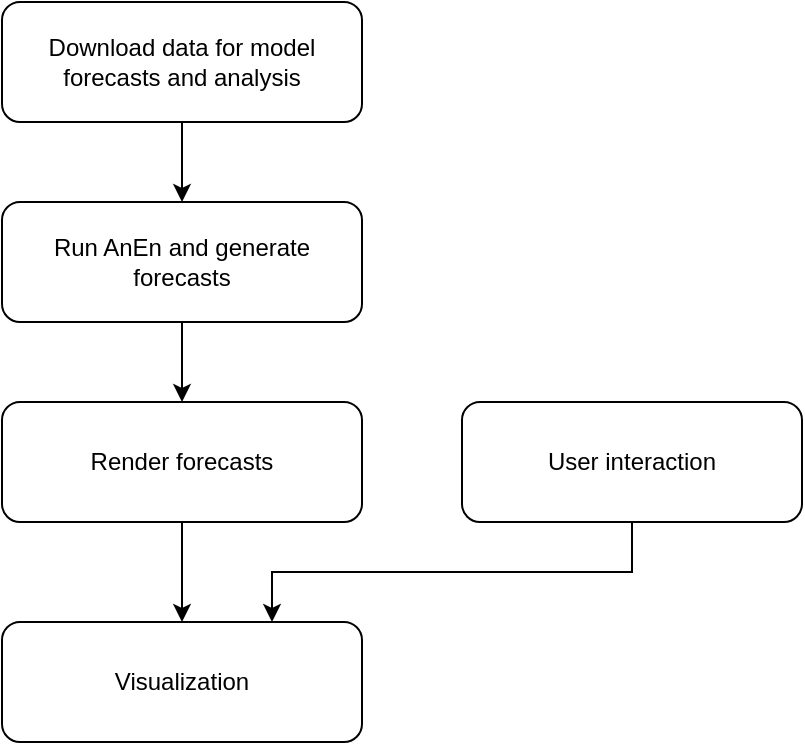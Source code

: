 <mxfile version="11.2.8" type="device" pages="1"><diagram id="qXmp4KFNl2YYk8_op19T" name="Page-1"><mxGraphModel dx="946" dy="628" grid="1" gridSize="10" guides="1" tooltips="1" connect="1" arrows="1" fold="1" page="1" pageScale="1" pageWidth="827" pageHeight="1169" math="0" shadow="0"><root><mxCell id="0"/><mxCell id="1" parent="0"/><mxCell id="Ls4TqeStjCyKFYctPsNo-6" value="" style="edgeStyle=orthogonalEdgeStyle;rounded=0;orthogonalLoop=1;jettySize=auto;html=1;" edge="1" parent="1" source="Ls4TqeStjCyKFYctPsNo-1" target="Ls4TqeStjCyKFYctPsNo-2"><mxGeometry relative="1" as="geometry"/></mxCell><mxCell id="Ls4TqeStjCyKFYctPsNo-1" value="Download data for model forecasts and analysis" style="rounded=1;whiteSpace=wrap;html=1;" vertex="1" parent="1"><mxGeometry x="260" y="30" width="180" height="60" as="geometry"/></mxCell><mxCell id="Ls4TqeStjCyKFYctPsNo-7" value="" style="edgeStyle=orthogonalEdgeStyle;rounded=0;orthogonalLoop=1;jettySize=auto;html=1;" edge="1" parent="1" source="Ls4TqeStjCyKFYctPsNo-2" target="Ls4TqeStjCyKFYctPsNo-3"><mxGeometry relative="1" as="geometry"/></mxCell><mxCell id="Ls4TqeStjCyKFYctPsNo-2" value="Run AnEn and generate forecasts" style="rounded=1;whiteSpace=wrap;html=1;" vertex="1" parent="1"><mxGeometry x="260" y="130" width="180" height="60" as="geometry"/></mxCell><mxCell id="Ls4TqeStjCyKFYctPsNo-8" value="" style="edgeStyle=orthogonalEdgeStyle;rounded=0;orthogonalLoop=1;jettySize=auto;html=1;" edge="1" parent="1" source="Ls4TqeStjCyKFYctPsNo-3" target="Ls4TqeStjCyKFYctPsNo-5"><mxGeometry relative="1" as="geometry"/></mxCell><mxCell id="Ls4TqeStjCyKFYctPsNo-3" value="Render forecasts" style="rounded=1;whiteSpace=wrap;html=1;" vertex="1" parent="1"><mxGeometry x="260" y="230" width="180" height="60" as="geometry"/></mxCell><mxCell id="Ls4TqeStjCyKFYctPsNo-11" style="edgeStyle=orthogonalEdgeStyle;rounded=0;orthogonalLoop=1;jettySize=auto;html=1;exitX=0.5;exitY=1;exitDx=0;exitDy=0;entryX=0.75;entryY=0;entryDx=0;entryDy=0;" edge="1" parent="1" source="Ls4TqeStjCyKFYctPsNo-4" target="Ls4TqeStjCyKFYctPsNo-5"><mxGeometry relative="1" as="geometry"/></mxCell><mxCell id="Ls4TqeStjCyKFYctPsNo-4" value="User interaction" style="rounded=1;whiteSpace=wrap;html=1;" vertex="1" parent="1"><mxGeometry x="490" y="230" width="170" height="60" as="geometry"/></mxCell><mxCell id="Ls4TqeStjCyKFYctPsNo-5" value="Visualization" style="rounded=1;whiteSpace=wrap;html=1;" vertex="1" parent="1"><mxGeometry x="260" y="340" width="180" height="60" as="geometry"/></mxCell></root></mxGraphModel></diagram></mxfile>